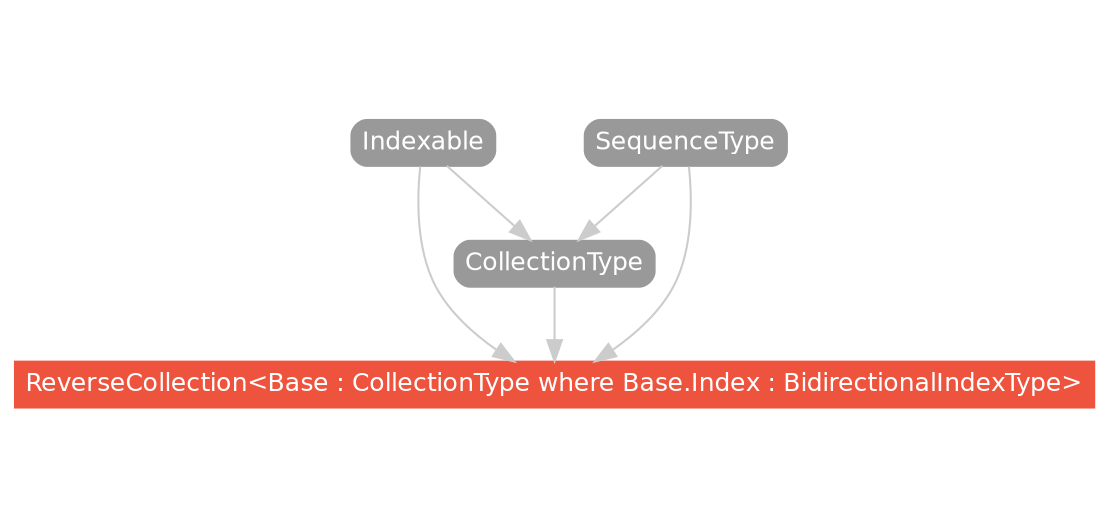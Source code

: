 strict digraph "ReverseCollection<Base : CollectionType where Base.Index : BidirectionalIndexType> - Type Hierarchy - SwiftDoc.org" {
    pad="0.1,0.8"
    node [shape=box, style="filled,rounded", color="#999999", fillcolor="#999999", fontcolor=white, fontname=Helvetica, fontnames="Helvetica,sansserif", fontsize=12, margin="0.07,0.05", height="0.3"]
    edge [color="#cccccc"]
    "CollectionType" [URL="/protocol/CollectionType/"]
    "Indexable" [URL="/protocol/Indexable/"]
    "ReverseCollection<Base : CollectionType where Base.Index : BidirectionalIndexType>" [URL="/type/ReverseCollection/", style="filled", fillcolor="#ee543d", color="#ee543d"]
    "SequenceType" [URL="/protocol/SequenceType/"]    "CollectionType" -> "ReverseCollection<Base : CollectionType where Base.Index : BidirectionalIndexType>"
    "Indexable" -> "ReverseCollection<Base : CollectionType where Base.Index : BidirectionalIndexType>"
    "SequenceType" -> "ReverseCollection<Base : CollectionType where Base.Index : BidirectionalIndexType>"
    "Indexable" -> "CollectionType"
    "SequenceType" -> "CollectionType"
    subgraph Types {
        rank = max; "ReverseCollection<Base : CollectionType where Base.Index : BidirectionalIndexType>";
    }
}